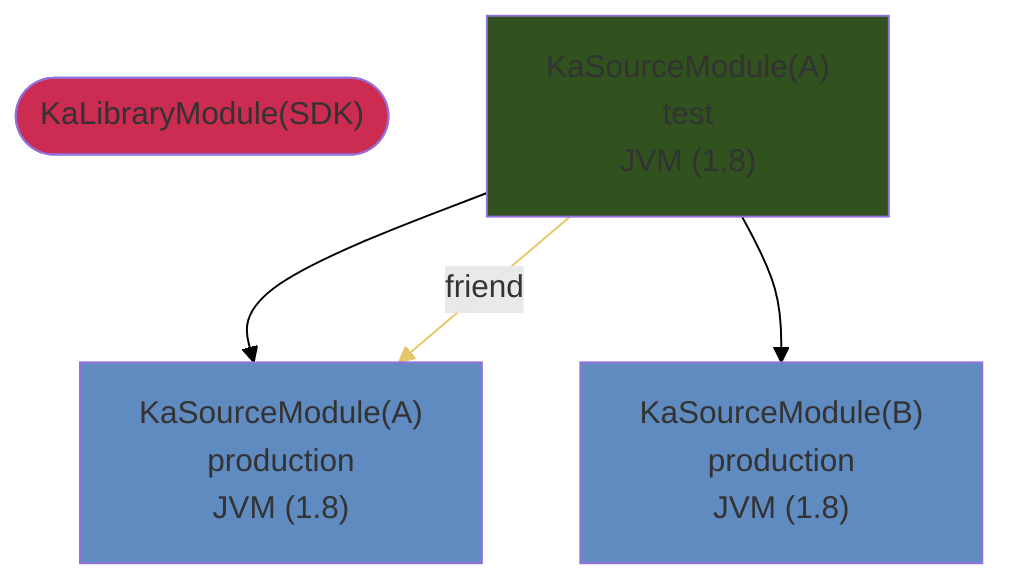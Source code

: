 graph TD
  KaLibraryModule_0(["KaLibraryModule(SDK)"])
  KaSourceModule_1["KaSourceModule(A)<br />production<br />JVM (1.8)"]
  KaSourceModule_2["KaSourceModule(A)<br />test<br />JVM (1.8)"]
  KaSourceModule_3["KaSourceModule(B)<br />production<br />JVM (1.8)"]
  style KaLibraryModule_0 fill:#CC2B52
  style KaSourceModule_1 fill:#608BC1
  style KaSourceModule_2 fill:#31511E
  style KaSourceModule_3 fill:#608BC1
  KaSourceModule_2 --> KaSourceModule_1
  KaSourceModule_2 --> KaSourceModule_3
  KaSourceModule_2 --friend--> KaSourceModule_1
  linkStyle 0 stroke:black
  linkStyle 1 stroke:black
  linkStyle 2 stroke:#E6C767